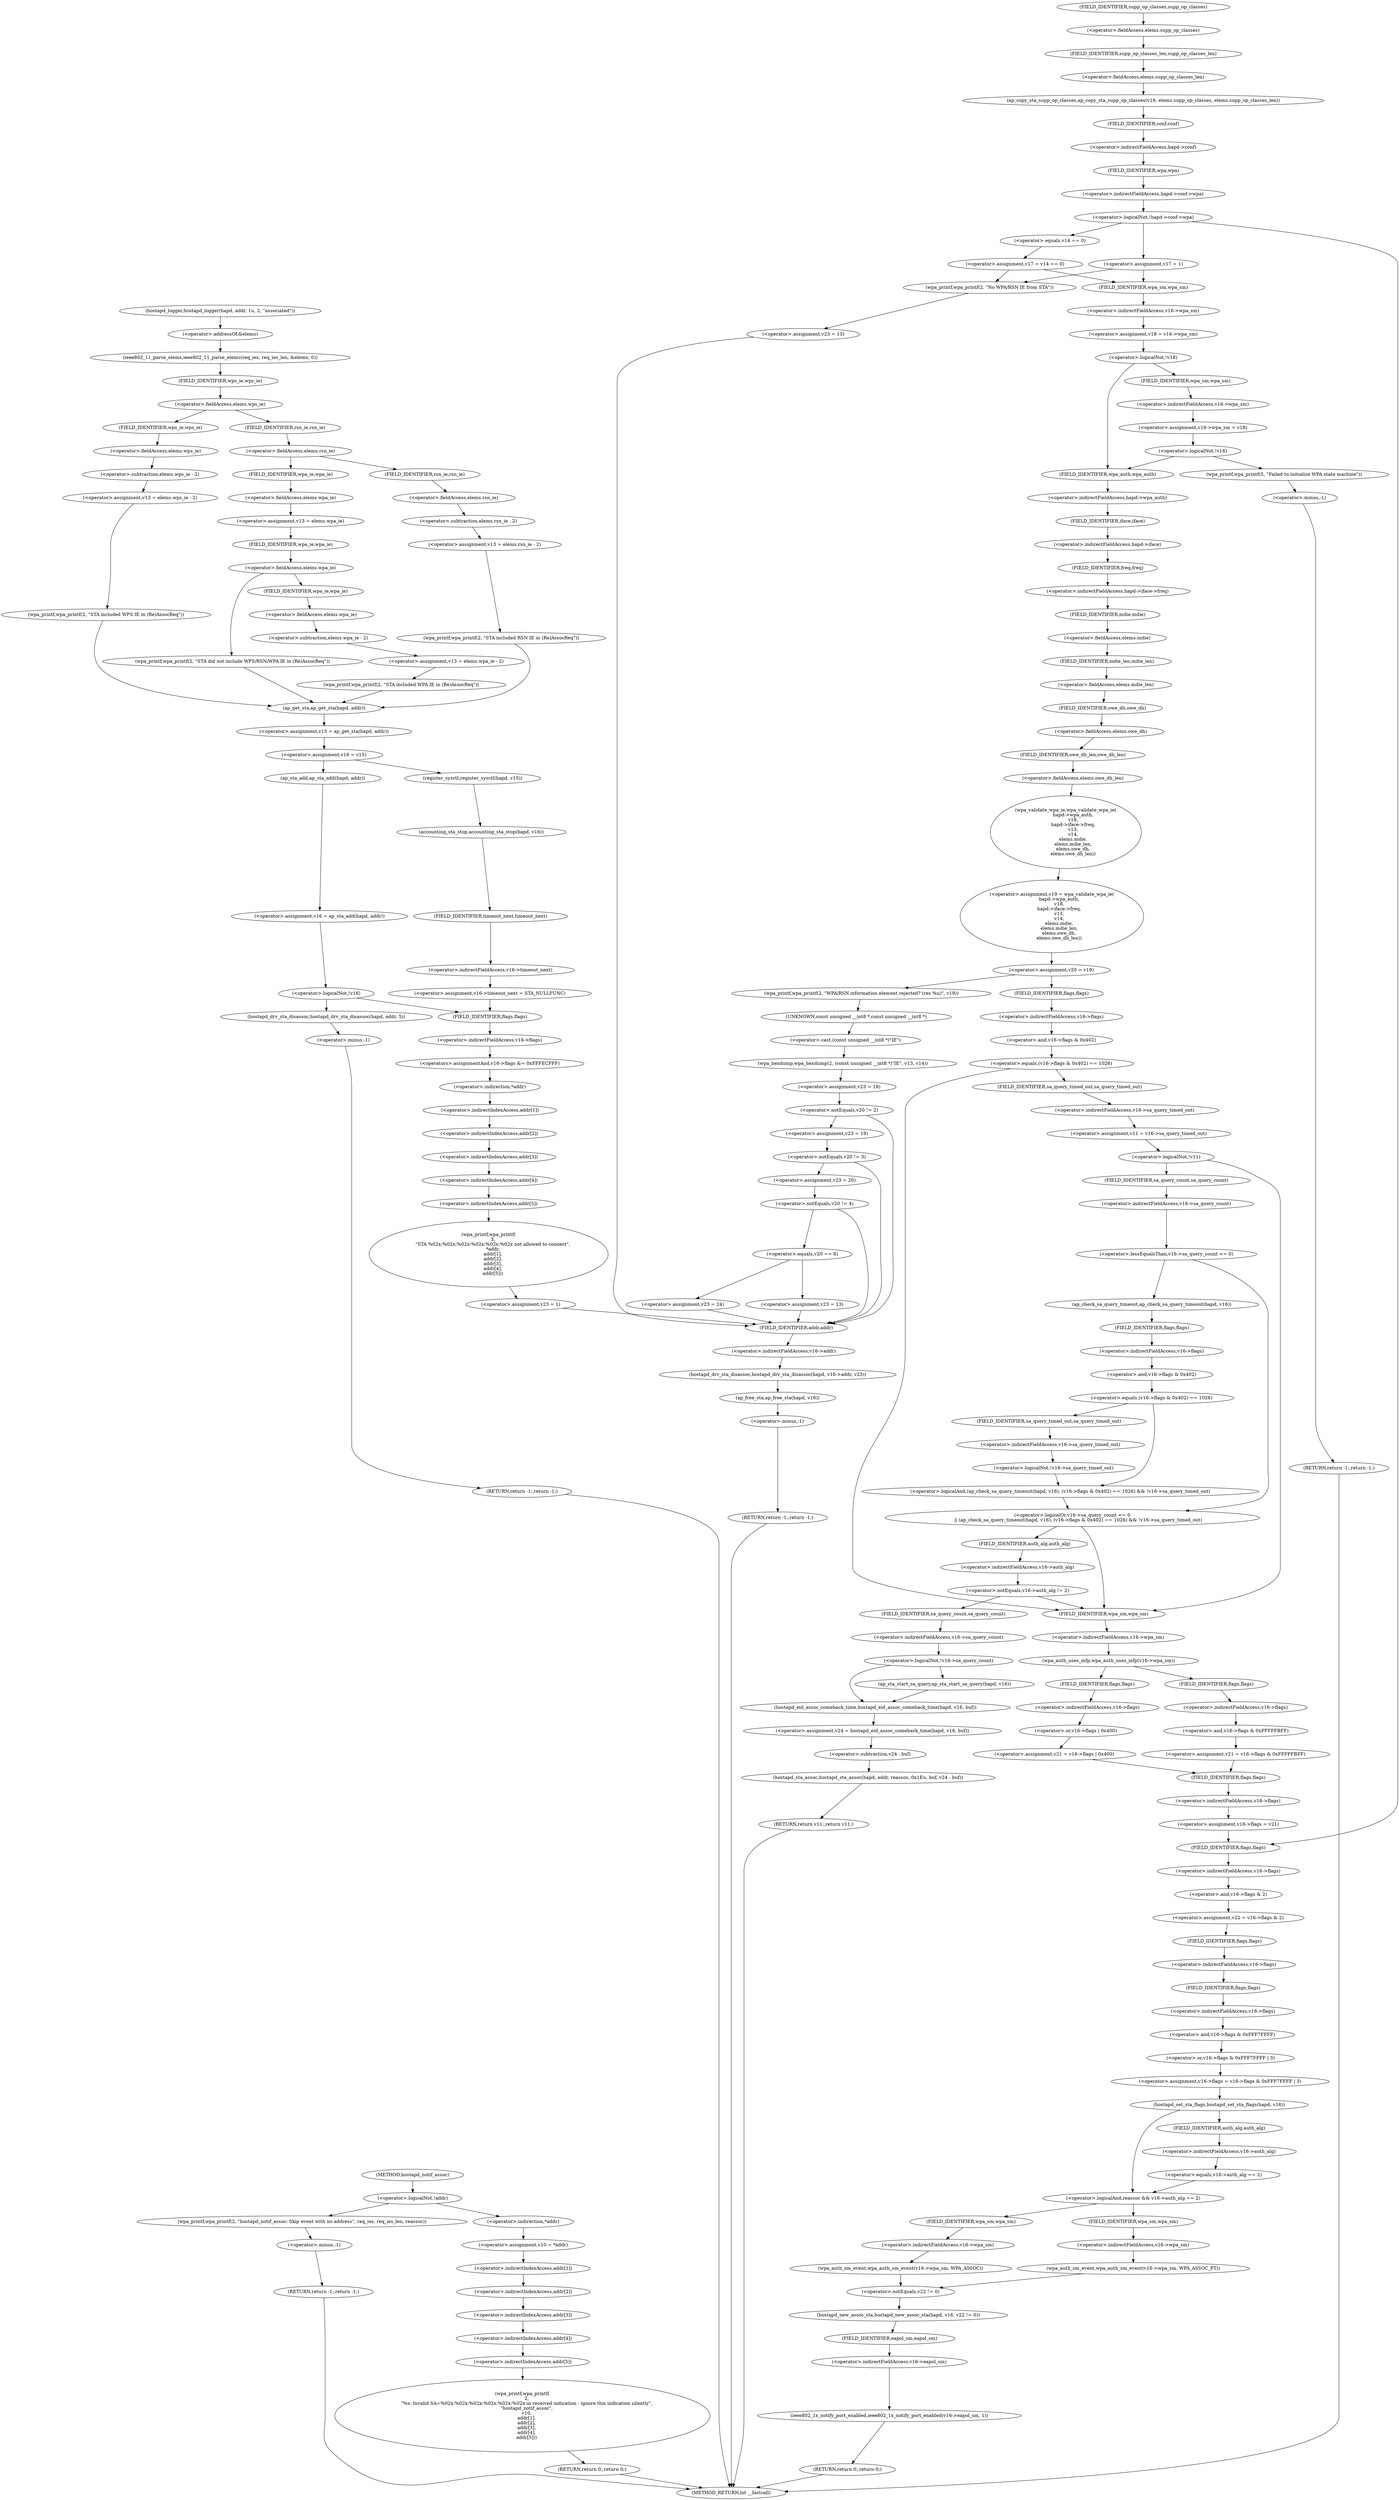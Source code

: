 digraph hostapd_notif_assoc {  
"1000141" [label = "(<operator>.logicalNot,!addr)" ]
"1000144" [label = "(wpa_printf,wpa_printf(2, \"hostapd_notif_assoc: Skip event with no address\", req_ies, req_ies_len, reassoc))" ]
"1000150" [label = "(RETURN,return -1;,return -1;)" ]
"1000151" [label = "(<operator>.minus,-1)" ]
"1000153" [label = "(<operator>.assignment,v10 = *addr)" ]
"1000155" [label = "(<operator>.indirection,*addr)" ]
"1000158" [label = "(wpa_printf,wpa_printf(\n      2,\n      \"%s: Invalid SA=%02x:%02x:%02x:%02x:%02x:%02x in received indication - ignore this indication silently\",\n      \"hostapd_notif_assoc\",\n      v10,\n      addr[1],\n      addr[2],\n      addr[3],\n      addr[4],\n      addr[5]))" ]
"1000163" [label = "(<operator>.indirectIndexAccess,addr[1])" ]
"1000166" [label = "(<operator>.indirectIndexAccess,addr[2])" ]
"1000169" [label = "(<operator>.indirectIndexAccess,addr[3])" ]
"1000172" [label = "(<operator>.indirectIndexAccess,addr[4])" ]
"1000175" [label = "(<operator>.indirectIndexAccess,addr[5])" ]
"1000178" [label = "(RETURN,return 0;,return 0;)" ]
"1000180" [label = "(hostapd_logger,hostapd_logger(hapd, addr, 1u, 2, \"associated\"))" ]
"1000186" [label = "(ieee802_11_parse_elems,ieee802_11_parse_elems(req_ies, req_ies_len, &elems, 0))" ]
"1000189" [label = "(<operator>.addressOf,&elems)" ]
"1000193" [label = "(<operator>.fieldAccess,elems.wps_ie)" ]
"1000195" [label = "(FIELD_IDENTIFIER,wps_ie,wps_ie)" ]
"1000197" [label = "(<operator>.assignment,v13 = elems.wps_ie - 2)" ]
"1000199" [label = "(<operator>.subtraction,elems.wps_ie - 2)" ]
"1000200" [label = "(<operator>.fieldAccess,elems.wps_ie)" ]
"1000202" [label = "(FIELD_IDENTIFIER,wps_ie,wps_ie)" ]
"1000205" [label = "(wpa_printf,wpa_printf(2, \"STA included WPS IE in (Re)AssocReq\"))" ]
"1000210" [label = "(<operator>.fieldAccess,elems.rsn_ie)" ]
"1000212" [label = "(FIELD_IDENTIFIER,rsn_ie,rsn_ie)" ]
"1000214" [label = "(<operator>.assignment,v13 = elems.rsn_ie - 2)" ]
"1000216" [label = "(<operator>.subtraction,elems.rsn_ie - 2)" ]
"1000217" [label = "(<operator>.fieldAccess,elems.rsn_ie)" ]
"1000219" [label = "(FIELD_IDENTIFIER,rsn_ie,rsn_ie)" ]
"1000222" [label = "(wpa_printf,wpa_printf(2, \"STA included RSN IE in (Re)AssocReq\"))" ]
"1000227" [label = "(<operator>.assignment,v13 = elems.wpa_ie)" ]
"1000229" [label = "(<operator>.fieldAccess,elems.wpa_ie)" ]
"1000231" [label = "(FIELD_IDENTIFIER,wpa_ie,wpa_ie)" ]
"1000233" [label = "(<operator>.fieldAccess,elems.wpa_ie)" ]
"1000235" [label = "(FIELD_IDENTIFIER,wpa_ie,wpa_ie)" ]
"1000237" [label = "(<operator>.assignment,v13 = elems.wpa_ie - 2)" ]
"1000239" [label = "(<operator>.subtraction,elems.wpa_ie - 2)" ]
"1000240" [label = "(<operator>.fieldAccess,elems.wpa_ie)" ]
"1000242" [label = "(FIELD_IDENTIFIER,wpa_ie,wpa_ie)" ]
"1000245" [label = "(wpa_printf,wpa_printf(2, \"STA included WPA IE in (Re)AssocReq\"))" ]
"1000250" [label = "(wpa_printf,wpa_printf(2, \"STA did not include WPS/RSN/WPA IE in (Re)AssocReq\"))" ]
"1000254" [label = "(<operator>.assignment,v15 = ap_get_sta(hapd, addr))" ]
"1000256" [label = "(ap_get_sta,ap_get_sta(hapd, addr))" ]
"1000259" [label = "(<operator>.assignment,v16 = v15)" ]
"1000265" [label = "(register_sysctl,register_sysctl(hapd, v15))" ]
"1000268" [label = "(accounting_sta_stop,accounting_sta_stop(hapd, v16))" ]
"1000271" [label = "(<operator>.assignment,v16->timeout_next = STA_NULLFUNC)" ]
"1000272" [label = "(<operator>.indirectFieldAccess,v16->timeout_next)" ]
"1000274" [label = "(FIELD_IDENTIFIER,timeout_next,timeout_next)" ]
"1000278" [label = "(<operator>.assignment,v16 = ap_sta_add(hapd, addr))" ]
"1000280" [label = "(ap_sta_add,ap_sta_add(hapd, addr))" ]
"1000284" [label = "(<operator>.logicalNot,!v16)" ]
"1000287" [label = "(hostapd_drv_sta_disassoc,hostapd_drv_sta_disassoc(hapd, addr, 5))" ]
"1000291" [label = "(RETURN,return -1;,return -1;)" ]
"1000292" [label = "(<operator>.minus,-1)" ]
"1000294" [label = "(<operators>.assignmentAnd,v16->flags &= 0xFFFECFFF)" ]
"1000295" [label = "(<operator>.indirectFieldAccess,v16->flags)" ]
"1000297" [label = "(FIELD_IDENTIFIER,flags,flags)" ]
"1000300" [label = "(wpa_printf,wpa_printf(\n      3,\n      \"STA %02x:%02x:%02x:%02x:%02x:%02x not allowed to connect\",\n      *addr,\n      addr[1],\n      addr[2],\n      addr[3],\n      addr[4],\n      addr[5]))" ]
"1000303" [label = "(<operator>.indirection,*addr)" ]
"1000305" [label = "(<operator>.indirectIndexAccess,addr[1])" ]
"1000308" [label = "(<operator>.indirectIndexAccess,addr[2])" ]
"1000311" [label = "(<operator>.indirectIndexAccess,addr[3])" ]
"1000314" [label = "(<operator>.indirectIndexAccess,addr[4])" ]
"1000317" [label = "(<operator>.indirectIndexAccess,addr[5])" ]
"1000320" [label = "(<operator>.assignment,v23 = 1)" ]
"1000324" [label = "(hostapd_drv_sta_disassoc,hostapd_drv_sta_disassoc(hapd, v16->addr, v23))" ]
"1000326" [label = "(<operator>.indirectFieldAccess,v16->addr)" ]
"1000328" [label = "(FIELD_IDENTIFIER,addr,addr)" ]
"1000330" [label = "(ap_free_sta,ap_free_sta(hapd, v16))" ]
"1000333" [label = "(RETURN,return -1;,return -1;)" ]
"1000334" [label = "(<operator>.minus,-1)" ]
"1000336" [label = "(ap_copy_sta_supp_op_classes,ap_copy_sta_supp_op_classes(v16, elems.supp_op_classes, elems.supp_op_classes_len))" ]
"1000338" [label = "(<operator>.fieldAccess,elems.supp_op_classes)" ]
"1000340" [label = "(FIELD_IDENTIFIER,supp_op_classes,supp_op_classes)" ]
"1000341" [label = "(<operator>.fieldAccess,elems.supp_op_classes_len)" ]
"1000343" [label = "(FIELD_IDENTIFIER,supp_op_classes_len,supp_op_classes_len)" ]
"1000345" [label = "(<operator>.logicalNot,!hapd->conf->wpa)" ]
"1000346" [label = "(<operator>.indirectFieldAccess,hapd->conf->wpa)" ]
"1000347" [label = "(<operator>.indirectFieldAccess,hapd->conf)" ]
"1000349" [label = "(FIELD_IDENTIFIER,conf,conf)" ]
"1000350" [label = "(FIELD_IDENTIFIER,wpa,wpa)" ]
"1000354" [label = "(<operator>.assignment,v17 = v14 == 0)" ]
"1000356" [label = "(<operator>.equals,v14 == 0)" ]
"1000360" [label = "(<operator>.assignment,v17 = 1)" ]
"1000366" [label = "(wpa_printf,wpa_printf(2, \"No WPA/RSN IE from STA\"))" ]
"1000369" [label = "(<operator>.assignment,v23 = 13)" ]
"1000373" [label = "(<operator>.assignment,v18 = v16->wpa_sm)" ]
"1000375" [label = "(<operator>.indirectFieldAccess,v16->wpa_sm)" ]
"1000377" [label = "(FIELD_IDENTIFIER,wpa_sm,wpa_sm)" ]
"1000379" [label = "(<operator>.logicalNot,!v18)" ]
"1000382" [label = "(<operator>.assignment,v16->wpa_sm = v18)" ]
"1000383" [label = "(<operator>.indirectFieldAccess,v16->wpa_sm)" ]
"1000385" [label = "(FIELD_IDENTIFIER,wpa_sm,wpa_sm)" ]
"1000388" [label = "(<operator>.logicalNot,!v18)" ]
"1000391" [label = "(wpa_printf,wpa_printf(5, \"Failed to initialize WPA state machine\"))" ]
"1000394" [label = "(RETURN,return -1;,return -1;)" ]
"1000395" [label = "(<operator>.minus,-1)" ]
"1000397" [label = "(<operator>.assignment,v19 = wpa_validate_wpa_ie(\n          hapd->wpa_auth,\n          v18,\n          hapd->iface->freq,\n          v13,\n          v14,\n          elems.mdie,\n          elems.mdie_len,\n          elems.owe_dh,\n          elems.owe_dh_len))" ]
"1000399" [label = "(wpa_validate_wpa_ie,wpa_validate_wpa_ie(\n          hapd->wpa_auth,\n          v18,\n          hapd->iface->freq,\n          v13,\n          v14,\n          elems.mdie,\n          elems.mdie_len,\n          elems.owe_dh,\n          elems.owe_dh_len))" ]
"1000400" [label = "(<operator>.indirectFieldAccess,hapd->wpa_auth)" ]
"1000402" [label = "(FIELD_IDENTIFIER,wpa_auth,wpa_auth)" ]
"1000404" [label = "(<operator>.indirectFieldAccess,hapd->iface->freq)" ]
"1000405" [label = "(<operator>.indirectFieldAccess,hapd->iface)" ]
"1000407" [label = "(FIELD_IDENTIFIER,iface,iface)" ]
"1000408" [label = "(FIELD_IDENTIFIER,freq,freq)" ]
"1000411" [label = "(<operator>.fieldAccess,elems.mdie)" ]
"1000413" [label = "(FIELD_IDENTIFIER,mdie,mdie)" ]
"1000414" [label = "(<operator>.fieldAccess,elems.mdie_len)" ]
"1000416" [label = "(FIELD_IDENTIFIER,mdie_len,mdie_len)" ]
"1000417" [label = "(<operator>.fieldAccess,elems.owe_dh)" ]
"1000419" [label = "(FIELD_IDENTIFIER,owe_dh,owe_dh)" ]
"1000420" [label = "(<operator>.fieldAccess,elems.owe_dh_len)" ]
"1000422" [label = "(FIELD_IDENTIFIER,owe_dh_len,owe_dh_len)" ]
"1000423" [label = "(<operator>.assignment,v20 = v19)" ]
"1000429" [label = "(wpa_printf,wpa_printf(2, \"WPA/RSN information element rejected? (res %u)\", v19))" ]
"1000433" [label = "(wpa_hexdump,wpa_hexdump(2, (const unsigned __int8 *)\"IE\", v13, v14))" ]
"1000435" [label = "(<operator>.cast,(const unsigned __int8 *)\"IE\")" ]
"1000436" [label = "(UNKNOWN,const unsigned __int8 *,const unsigned __int8 *)" ]
"1000440" [label = "(<operator>.assignment,v23 = 18)" ]
"1000444" [label = "(<operator>.notEquals,v20 != 2)" ]
"1000448" [label = "(<operator>.assignment,v23 = 19)" ]
"1000452" [label = "(<operator>.notEquals,v20 != 3)" ]
"1000456" [label = "(<operator>.assignment,v23 = 20)" ]
"1000460" [label = "(<operator>.notEquals,v20 != 4)" ]
"1000465" [label = "(<operator>.equals,v20 == 8)" ]
"1000468" [label = "(<operator>.assignment,v23 = 24)" ]
"1000472" [label = "(<operator>.assignment,v23 = 13)" ]
"1000477" [label = "(<operator>.equals,(v16->flags & 0x402) == 1026)" ]
"1000478" [label = "(<operator>.and,v16->flags & 0x402)" ]
"1000479" [label = "(<operator>.indirectFieldAccess,v16->flags)" ]
"1000481" [label = "(FIELD_IDENTIFIER,flags,flags)" ]
"1000485" [label = "(<operator>.assignment,v11 = v16->sa_query_timed_out)" ]
"1000487" [label = "(<operator>.indirectFieldAccess,v16->sa_query_timed_out)" ]
"1000489" [label = "(FIELD_IDENTIFIER,sa_query_timed_out,sa_query_timed_out)" ]
"1000491" [label = "(<operator>.logicalNot,!v11)" ]
"1000495" [label = "(<operator>.logicalOr,v16->sa_query_count <= 0\n        || (ap_check_sa_query_timeout(hapd, v16), (v16->flags & 0x402) == 1026) && !v16->sa_query_timed_out)" ]
"1000496" [label = "(<operator>.lessEqualsThan,v16->sa_query_count <= 0)" ]
"1000497" [label = "(<operator>.indirectFieldAccess,v16->sa_query_count)" ]
"1000499" [label = "(FIELD_IDENTIFIER,sa_query_count,sa_query_count)" ]
"1000501" [label = "(<operator>.logicalAnd,(ap_check_sa_query_timeout(hapd, v16), (v16->flags & 0x402) == 1026) && !v16->sa_query_timed_out)" ]
"1000503" [label = "(ap_check_sa_query_timeout,ap_check_sa_query_timeout(hapd, v16))" ]
"1000506" [label = "(<operator>.equals,(v16->flags & 0x402) == 1026)" ]
"1000507" [label = "(<operator>.and,v16->flags & 0x402)" ]
"1000508" [label = "(<operator>.indirectFieldAccess,v16->flags)" ]
"1000510" [label = "(FIELD_IDENTIFIER,flags,flags)" ]
"1000513" [label = "(<operator>.logicalNot,!v16->sa_query_timed_out)" ]
"1000514" [label = "(<operator>.indirectFieldAccess,v16->sa_query_timed_out)" ]
"1000516" [label = "(FIELD_IDENTIFIER,sa_query_timed_out,sa_query_timed_out)" ]
"1000519" [label = "(<operator>.notEquals,v16->auth_alg != 2)" ]
"1000520" [label = "(<operator>.indirectFieldAccess,v16->auth_alg)" ]
"1000522" [label = "(FIELD_IDENTIFIER,auth_alg,auth_alg)" ]
"1000526" [label = "(<operator>.logicalNot,!v16->sa_query_count)" ]
"1000527" [label = "(<operator>.indirectFieldAccess,v16->sa_query_count)" ]
"1000529" [label = "(FIELD_IDENTIFIER,sa_query_count,sa_query_count)" ]
"1000530" [label = "(ap_sta_start_sa_query,ap_sta_start_sa_query(hapd, v16))" ]
"1000533" [label = "(<operator>.assignment,v24 = hostapd_eid_assoc_comeback_time(hapd, v16, buf))" ]
"1000535" [label = "(hostapd_eid_assoc_comeback_time,hostapd_eid_assoc_comeback_time(hapd, v16, buf))" ]
"1000539" [label = "(hostapd_sta_assoc,hostapd_sta_assoc(hapd, addr, reassoc, 0x1Eu, buf, v24 - buf))" ]
"1000545" [label = "(<operator>.subtraction,v24 - buf)" ]
"1000548" [label = "(RETURN,return v11;,return v11;)" ]
"1000551" [label = "(wpa_auth_uses_mfp,wpa_auth_uses_mfp(v16->wpa_sm))" ]
"1000552" [label = "(<operator>.indirectFieldAccess,v16->wpa_sm)" ]
"1000554" [label = "(FIELD_IDENTIFIER,wpa_sm,wpa_sm)" ]
"1000555" [label = "(<operator>.assignment,v21 = v16->flags | 0x400)" ]
"1000557" [label = "(<operator>.or,v16->flags | 0x400)" ]
"1000558" [label = "(<operator>.indirectFieldAccess,v16->flags)" ]
"1000560" [label = "(FIELD_IDENTIFIER,flags,flags)" ]
"1000563" [label = "(<operator>.assignment,v21 = v16->flags & 0xFFFFFBFF)" ]
"1000565" [label = "(<operator>.and,v16->flags & 0xFFFFFBFF)" ]
"1000566" [label = "(<operator>.indirectFieldAccess,v16->flags)" ]
"1000568" [label = "(FIELD_IDENTIFIER,flags,flags)" ]
"1000570" [label = "(<operator>.assignment,v16->flags = v21)" ]
"1000571" [label = "(<operator>.indirectFieldAccess,v16->flags)" ]
"1000573" [label = "(FIELD_IDENTIFIER,flags,flags)" ]
"1000576" [label = "(<operator>.assignment,v22 = v16->flags & 2)" ]
"1000578" [label = "(<operator>.and,v16->flags & 2)" ]
"1000579" [label = "(<operator>.indirectFieldAccess,v16->flags)" ]
"1000581" [label = "(FIELD_IDENTIFIER,flags,flags)" ]
"1000583" [label = "(<operator>.assignment,v16->flags = v16->flags & 0xFFF7FFFF | 3)" ]
"1000584" [label = "(<operator>.indirectFieldAccess,v16->flags)" ]
"1000586" [label = "(FIELD_IDENTIFIER,flags,flags)" ]
"1000587" [label = "(<operator>.or,v16->flags & 0xFFF7FFFF | 3)" ]
"1000588" [label = "(<operator>.and,v16->flags & 0xFFF7FFFF)" ]
"1000589" [label = "(<operator>.indirectFieldAccess,v16->flags)" ]
"1000591" [label = "(FIELD_IDENTIFIER,flags,flags)" ]
"1000594" [label = "(hostapd_set_sta_flags,hostapd_set_sta_flags(hapd, v16))" ]
"1000598" [label = "(<operator>.logicalAnd,reassoc && v16->auth_alg == 2)" ]
"1000600" [label = "(<operator>.equals,v16->auth_alg == 2)" ]
"1000601" [label = "(<operator>.indirectFieldAccess,v16->auth_alg)" ]
"1000603" [label = "(FIELD_IDENTIFIER,auth_alg,auth_alg)" ]
"1000605" [label = "(wpa_auth_sm_event,wpa_auth_sm_event(v16->wpa_sm, WPA_ASSOC_FT))" ]
"1000606" [label = "(<operator>.indirectFieldAccess,v16->wpa_sm)" ]
"1000608" [label = "(FIELD_IDENTIFIER,wpa_sm,wpa_sm)" ]
"1000611" [label = "(wpa_auth_sm_event,wpa_auth_sm_event(v16->wpa_sm, WPA_ASSOC))" ]
"1000612" [label = "(<operator>.indirectFieldAccess,v16->wpa_sm)" ]
"1000614" [label = "(FIELD_IDENTIFIER,wpa_sm,wpa_sm)" ]
"1000616" [label = "(hostapd_new_assoc_sta,hostapd_new_assoc_sta(hapd, v16, v22 != 0))" ]
"1000619" [label = "(<operator>.notEquals,v22 != 0)" ]
"1000622" [label = "(ieee802_1x_notify_port_enabled,ieee802_1x_notify_port_enabled(v16->eapol_sm, 1))" ]
"1000623" [label = "(<operator>.indirectFieldAccess,v16->eapol_sm)" ]
"1000625" [label = "(FIELD_IDENTIFIER,eapol_sm,eapol_sm)" ]
"1000627" [label = "(RETURN,return 0;,return 0;)" ]
"1000117" [label = "(METHOD,hostapd_notif_assoc)" ]
"1000629" [label = "(METHOD_RETURN,int __fastcall)" ]
  "1000141" -> "1000144" 
  "1000141" -> "1000155" 
  "1000144" -> "1000151" 
  "1000150" -> "1000629" 
  "1000151" -> "1000150" 
  "1000153" -> "1000163" 
  "1000155" -> "1000153" 
  "1000158" -> "1000178" 
  "1000163" -> "1000166" 
  "1000166" -> "1000169" 
  "1000169" -> "1000172" 
  "1000172" -> "1000175" 
  "1000175" -> "1000158" 
  "1000178" -> "1000629" 
  "1000180" -> "1000189" 
  "1000186" -> "1000195" 
  "1000189" -> "1000186" 
  "1000193" -> "1000202" 
  "1000193" -> "1000212" 
  "1000195" -> "1000193" 
  "1000197" -> "1000205" 
  "1000199" -> "1000197" 
  "1000200" -> "1000199" 
  "1000202" -> "1000200" 
  "1000205" -> "1000256" 
  "1000210" -> "1000219" 
  "1000210" -> "1000231" 
  "1000212" -> "1000210" 
  "1000214" -> "1000222" 
  "1000216" -> "1000214" 
  "1000217" -> "1000216" 
  "1000219" -> "1000217" 
  "1000222" -> "1000256" 
  "1000227" -> "1000235" 
  "1000229" -> "1000227" 
  "1000231" -> "1000229" 
  "1000233" -> "1000242" 
  "1000233" -> "1000250" 
  "1000235" -> "1000233" 
  "1000237" -> "1000245" 
  "1000239" -> "1000237" 
  "1000240" -> "1000239" 
  "1000242" -> "1000240" 
  "1000245" -> "1000256" 
  "1000250" -> "1000256" 
  "1000254" -> "1000259" 
  "1000256" -> "1000254" 
  "1000259" -> "1000265" 
  "1000259" -> "1000280" 
  "1000265" -> "1000268" 
  "1000268" -> "1000274" 
  "1000271" -> "1000297" 
  "1000272" -> "1000271" 
  "1000274" -> "1000272" 
  "1000278" -> "1000284" 
  "1000280" -> "1000278" 
  "1000284" -> "1000287" 
  "1000284" -> "1000297" 
  "1000287" -> "1000292" 
  "1000291" -> "1000629" 
  "1000292" -> "1000291" 
  "1000294" -> "1000303" 
  "1000295" -> "1000294" 
  "1000297" -> "1000295" 
  "1000300" -> "1000320" 
  "1000303" -> "1000305" 
  "1000305" -> "1000308" 
  "1000308" -> "1000311" 
  "1000311" -> "1000314" 
  "1000314" -> "1000317" 
  "1000317" -> "1000300" 
  "1000320" -> "1000328" 
  "1000324" -> "1000330" 
  "1000326" -> "1000324" 
  "1000328" -> "1000326" 
  "1000330" -> "1000334" 
  "1000333" -> "1000629" 
  "1000334" -> "1000333" 
  "1000336" -> "1000349" 
  "1000338" -> "1000343" 
  "1000340" -> "1000338" 
  "1000341" -> "1000336" 
  "1000343" -> "1000341" 
  "1000345" -> "1000581" 
  "1000345" -> "1000356" 
  "1000345" -> "1000360" 
  "1000346" -> "1000345" 
  "1000347" -> "1000350" 
  "1000349" -> "1000347" 
  "1000350" -> "1000346" 
  "1000354" -> "1000366" 
  "1000354" -> "1000377" 
  "1000356" -> "1000354" 
  "1000360" -> "1000366" 
  "1000360" -> "1000377" 
  "1000366" -> "1000369" 
  "1000369" -> "1000328" 
  "1000373" -> "1000379" 
  "1000375" -> "1000373" 
  "1000377" -> "1000375" 
  "1000379" -> "1000385" 
  "1000379" -> "1000402" 
  "1000382" -> "1000388" 
  "1000383" -> "1000382" 
  "1000385" -> "1000383" 
  "1000388" -> "1000391" 
  "1000388" -> "1000402" 
  "1000391" -> "1000395" 
  "1000394" -> "1000629" 
  "1000395" -> "1000394" 
  "1000397" -> "1000423" 
  "1000399" -> "1000397" 
  "1000400" -> "1000407" 
  "1000402" -> "1000400" 
  "1000404" -> "1000413" 
  "1000405" -> "1000408" 
  "1000407" -> "1000405" 
  "1000408" -> "1000404" 
  "1000411" -> "1000416" 
  "1000413" -> "1000411" 
  "1000414" -> "1000419" 
  "1000416" -> "1000414" 
  "1000417" -> "1000422" 
  "1000419" -> "1000417" 
  "1000420" -> "1000399" 
  "1000422" -> "1000420" 
  "1000423" -> "1000429" 
  "1000423" -> "1000481" 
  "1000429" -> "1000436" 
  "1000433" -> "1000440" 
  "1000435" -> "1000433" 
  "1000436" -> "1000435" 
  "1000440" -> "1000444" 
  "1000444" -> "1000448" 
  "1000444" -> "1000328" 
  "1000448" -> "1000452" 
  "1000452" -> "1000456" 
  "1000452" -> "1000328" 
  "1000456" -> "1000460" 
  "1000460" -> "1000465" 
  "1000460" -> "1000328" 
  "1000465" -> "1000468" 
  "1000465" -> "1000472" 
  "1000468" -> "1000328" 
  "1000472" -> "1000328" 
  "1000477" -> "1000489" 
  "1000477" -> "1000554" 
  "1000478" -> "1000477" 
  "1000479" -> "1000478" 
  "1000481" -> "1000479" 
  "1000485" -> "1000491" 
  "1000487" -> "1000485" 
  "1000489" -> "1000487" 
  "1000491" -> "1000499" 
  "1000491" -> "1000554" 
  "1000495" -> "1000522" 
  "1000495" -> "1000554" 
  "1000496" -> "1000495" 
  "1000496" -> "1000503" 
  "1000497" -> "1000496" 
  "1000499" -> "1000497" 
  "1000501" -> "1000495" 
  "1000503" -> "1000510" 
  "1000506" -> "1000501" 
  "1000506" -> "1000516" 
  "1000507" -> "1000506" 
  "1000508" -> "1000507" 
  "1000510" -> "1000508" 
  "1000513" -> "1000501" 
  "1000514" -> "1000513" 
  "1000516" -> "1000514" 
  "1000519" -> "1000529" 
  "1000519" -> "1000554" 
  "1000520" -> "1000519" 
  "1000522" -> "1000520" 
  "1000526" -> "1000530" 
  "1000526" -> "1000535" 
  "1000527" -> "1000526" 
  "1000529" -> "1000527" 
  "1000530" -> "1000535" 
  "1000533" -> "1000545" 
  "1000535" -> "1000533" 
  "1000539" -> "1000548" 
  "1000545" -> "1000539" 
  "1000548" -> "1000629" 
  "1000551" -> "1000560" 
  "1000551" -> "1000568" 
  "1000552" -> "1000551" 
  "1000554" -> "1000552" 
  "1000555" -> "1000573" 
  "1000557" -> "1000555" 
  "1000558" -> "1000557" 
  "1000560" -> "1000558" 
  "1000563" -> "1000573" 
  "1000565" -> "1000563" 
  "1000566" -> "1000565" 
  "1000568" -> "1000566" 
  "1000570" -> "1000581" 
  "1000571" -> "1000570" 
  "1000573" -> "1000571" 
  "1000576" -> "1000586" 
  "1000578" -> "1000576" 
  "1000579" -> "1000578" 
  "1000581" -> "1000579" 
  "1000583" -> "1000594" 
  "1000584" -> "1000591" 
  "1000586" -> "1000584" 
  "1000587" -> "1000583" 
  "1000588" -> "1000587" 
  "1000589" -> "1000588" 
  "1000591" -> "1000589" 
  "1000594" -> "1000598" 
  "1000594" -> "1000603" 
  "1000598" -> "1000608" 
  "1000598" -> "1000614" 
  "1000600" -> "1000598" 
  "1000601" -> "1000600" 
  "1000603" -> "1000601" 
  "1000605" -> "1000619" 
  "1000606" -> "1000605" 
  "1000608" -> "1000606" 
  "1000611" -> "1000619" 
  "1000612" -> "1000611" 
  "1000614" -> "1000612" 
  "1000616" -> "1000625" 
  "1000619" -> "1000616" 
  "1000622" -> "1000627" 
  "1000623" -> "1000622" 
  "1000625" -> "1000623" 
  "1000627" -> "1000629" 
  "1000117" -> "1000141" 
}
